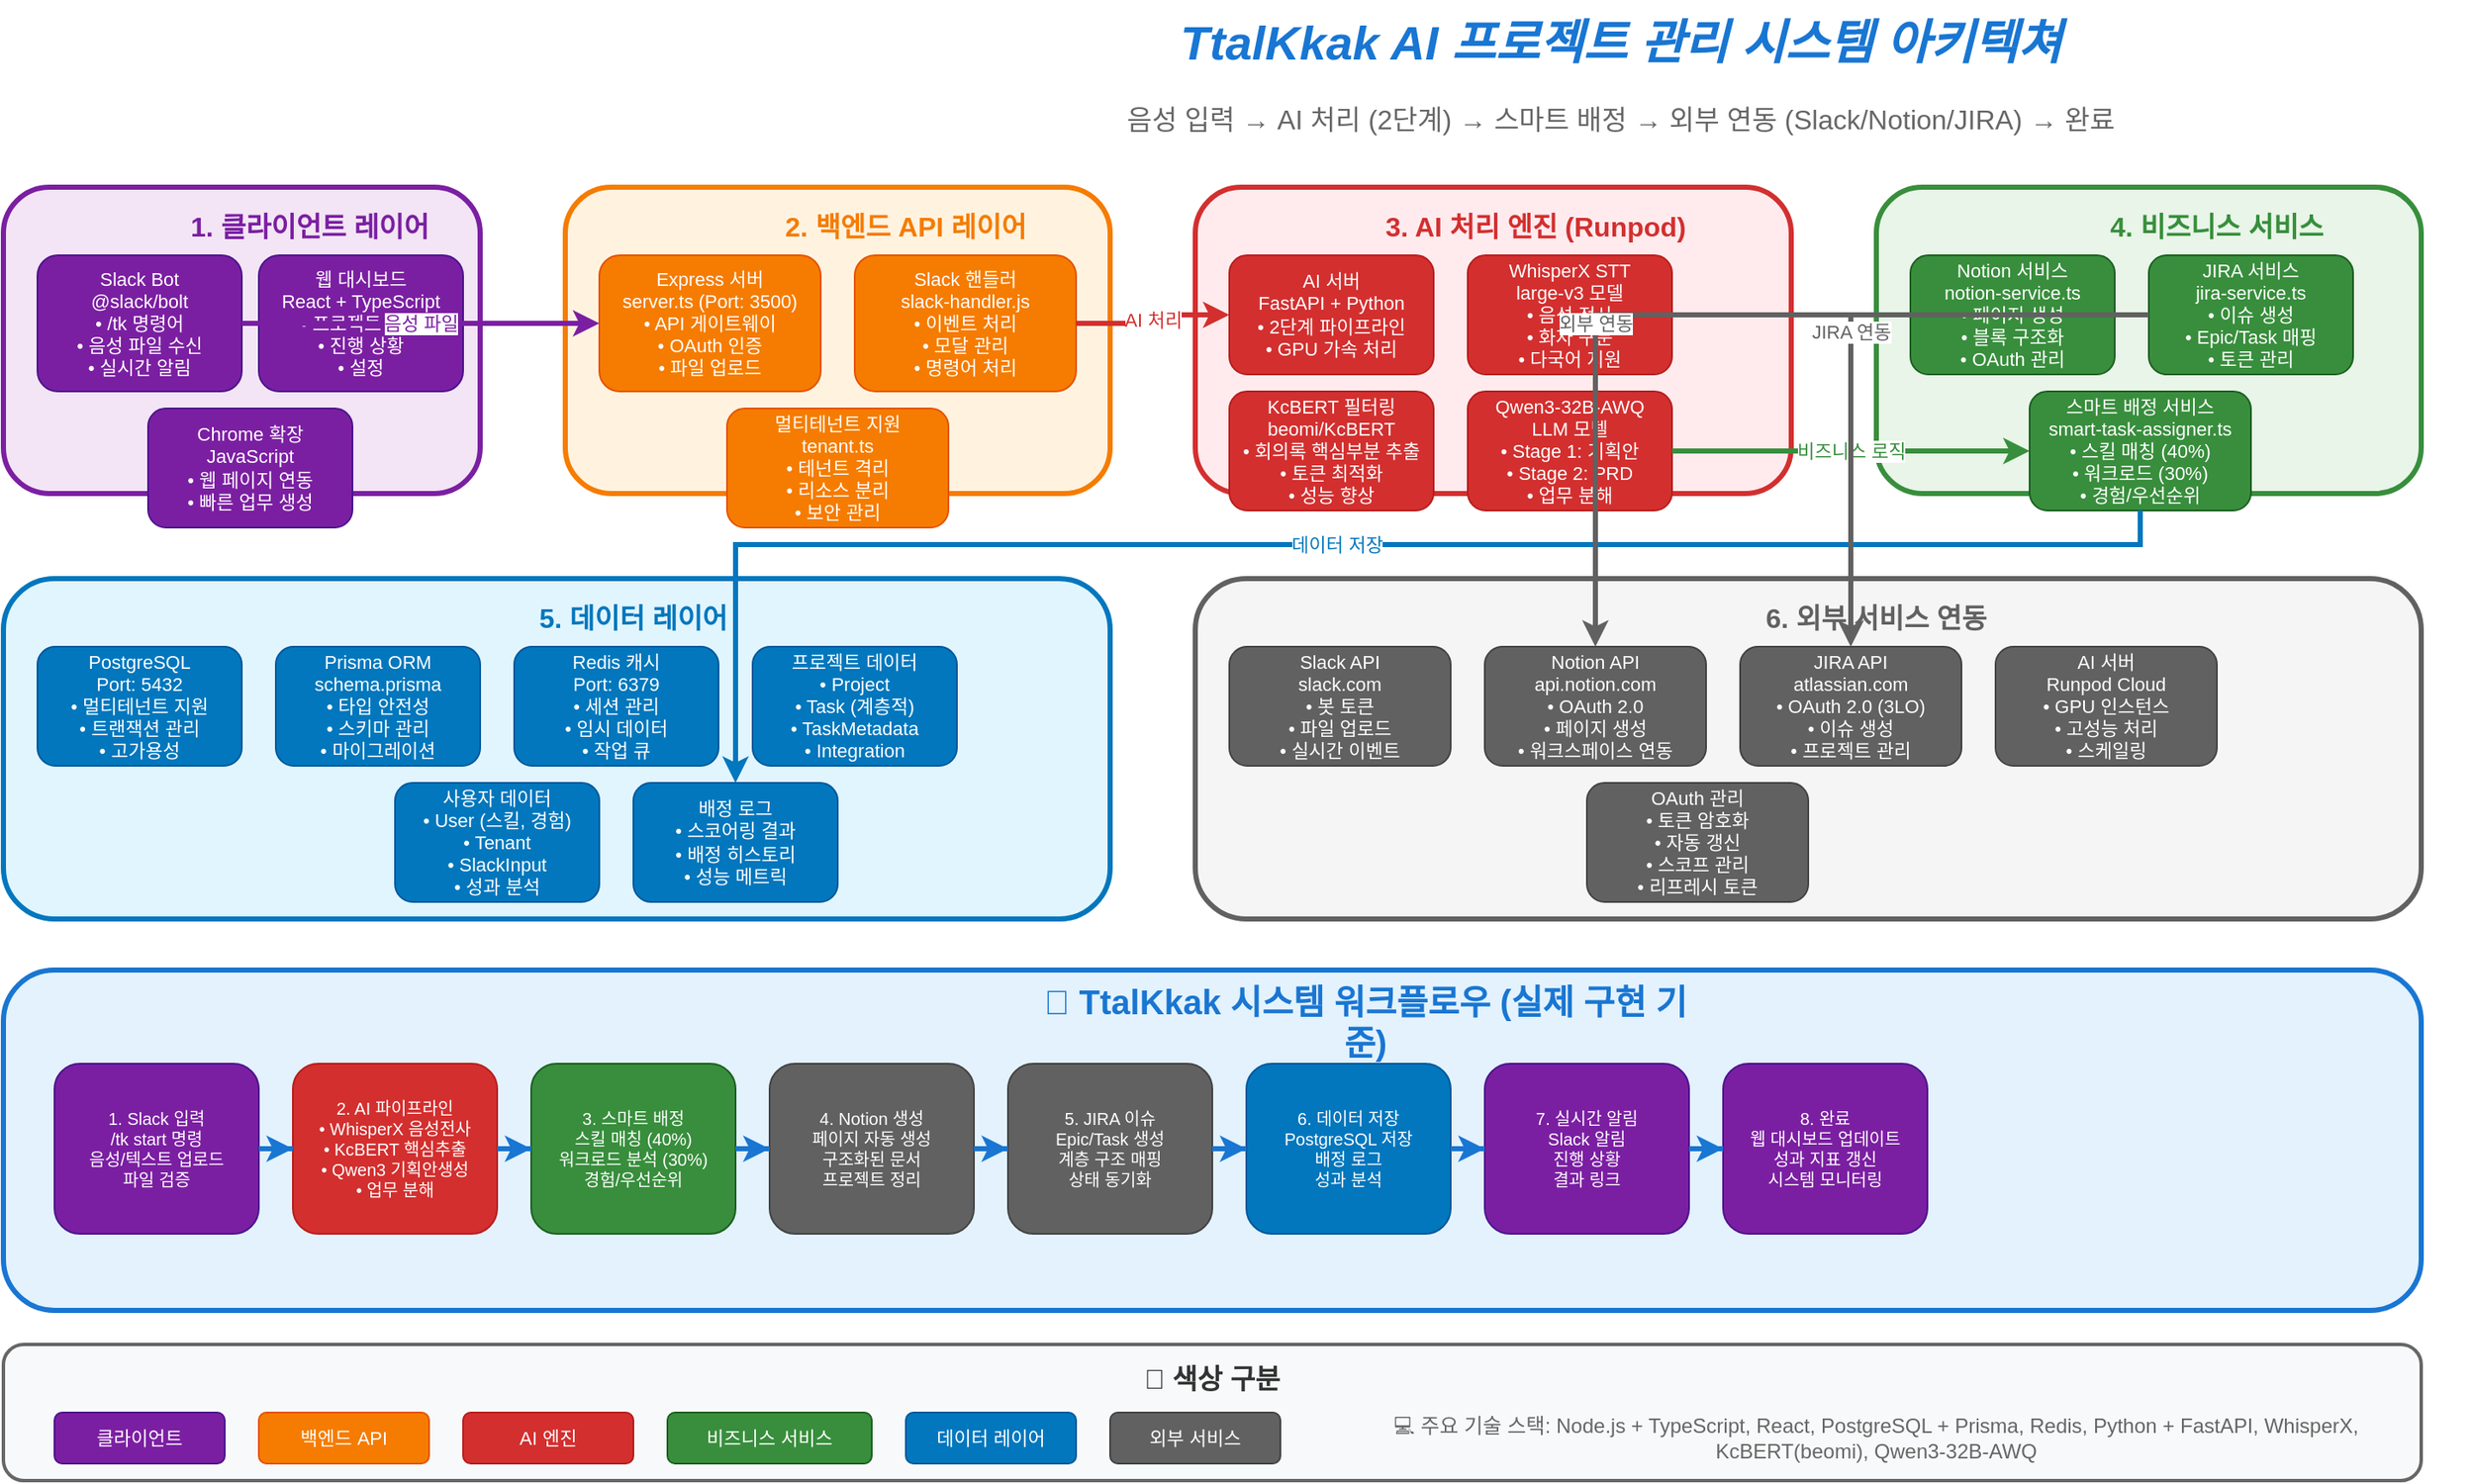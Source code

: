 <mxfile>
    <diagram name="TtalKkak 완전 시스템 아키텍쳐" id="ttalkkak-complete-system">
        <mxGraphModel dx="1133" dy="988" grid="1" gridSize="10" guides="1" tooltips="1" connect="1" arrows="1" fold="1" page="1" pageScale="1" pageWidth="2000" pageHeight="1400" math="0" shadow="0">
            <root>
                <mxCell id="0"/>
                <mxCell id="1" parent="0"/>
                
                <!-- 제목 -->
                <mxCell id="title" value="TtalKkak AI 프로젝트 관리 시스템 아키텍쳐" style="text;html=1;strokeColor=none;fillColor=none;align=center;verticalAlign=middle;whiteSpace=wrap;rounded=0;fontSize=28;fontStyle=3;fontColor=#1976D2;" parent="1" vertex="1">
                    <mxGeometry x="500" y="10" width="1000" height="50" as="geometry"/>
                </mxCell>
                <mxCell id="subtitle" value="음성 입력 → AI 처리 (2단계) → 스마트 배정 → 외부 연동 (Slack/Notion/JIRA) → 완료" style="text;html=1;strokeColor=none;fillColor=none;align=center;verticalAlign=middle;whiteSpace=wrap;rounded=0;fontSize=16;fontColor=#666666;" parent="1" vertex="1">
                    <mxGeometry x="500" y="60" width="1000" height="40" as="geometry"/>
                </mxCell>
                
                <!-- 클라이언트 레이어 (보라색) -->
                <mxCell id="ui-layer" value="" style="rounded=1;whiteSpace=wrap;html=1;fillColor=#f3e5f5;strokeColor=#7b1fa2;strokeWidth=3;" parent="1" vertex="1">
                    <mxGeometry x="50" y="120" width="280" height="180" as="geometry"/>
                </mxCell>
                <mxCell id="ui-title" value="1. 클라이언트 레이어" style="text;html=1;strokeColor=none;fillColor=none;align=center;verticalAlign=middle;whiteSpace=wrap;rounded=0;fontSize=16;fontStyle=1;fontColor=#7b1fa2;" parent="1" vertex="1">
                    <mxGeometry x="130" y="130" width="200" height="25" as="geometry"/>
                </mxCell>
                <mxCell id="slack-bot" value="Slack Bot&#10;@slack/bolt&#10;• /tk 명령어&#10;• 음성 파일 수신&#10;• 실시간 알림" style="rounded=1;whiteSpace=wrap;html=1;fillColor=#7b1fa2;strokeColor=#4a148c;fontColor=white;fontSize=11;" parent="1" vertex="1">
                    <mxGeometry x="70" y="160" width="120" height="80" as="geometry"/>
                </mxCell>
                <mxCell id="web-dashboard" value="웹 대시보드&#10;React + TypeScript&#10;• 프로젝트 관리&#10;• 진행 상황&#10;• 설정" style="rounded=1;whiteSpace=wrap;html=1;fillColor=#7b1fa2;strokeColor=#4a148c;fontColor=white;fontSize=11;" parent="1" vertex="1">
                    <mxGeometry x="200" y="160" width="120" height="80" as="geometry"/>
                </mxCell>
                <mxCell id="chrome-extension" value="Chrome 확장&#10;JavaScript&#10;• 웹 페이지 연동&#10;• 빠른 업무 생성" style="rounded=1;whiteSpace=wrap;html=1;fillColor=#7b1fa2;strokeColor=#4a148c;fontColor=white;fontSize=11;" vertex="1" parent="1">
                    <mxGeometry x="135" y="250" width="120" height="70" as="geometry"/>
                </mxCell>
                
                <!-- 백엔드 API 레이어 (주황색) -->
                <mxCell id="backend-layer" value="" style="rounded=1;whiteSpace=wrap;html=1;fillColor=#fff3e0;strokeColor=#f57c00;strokeWidth=3;" parent="1" vertex="1">
                    <mxGeometry x="380" y="120" width="320" height="180" as="geometry"/>
                </mxCell>
                <mxCell id="backend-title" value="2. 백엔드 API 레이어" style="text;html=1;strokeColor=none;fillColor=none;align=center;verticalAlign=middle;whiteSpace=wrap;rounded=0;fontSize=16;fontStyle=1;fontColor=#f57c00;" parent="1" vertex="1">
                    <mxGeometry x="480" y="130" width="200" height="25" as="geometry"/>
                </mxCell>
                <mxCell id="express-server" value="Express 서버&#10;server.ts (Port: 3500)&#10;• API 게이트웨이&#10;• OAuth 인증&#10;• 파일 업로드" style="rounded=1;whiteSpace=wrap;html=1;fillColor=#f57c00;strokeColor=#e65100;fontColor=white;fontSize=11;" parent="1" vertex="1">
                    <mxGeometry x="400" y="160" width="130" height="80" as="geometry"/>
                </mxCell>
                <mxCell id="slack-handler" value="Slack 핸들러&#10;slack-handler.js&#10;• 이벤트 처리&#10;• 모달 관리&#10;• 명령어 처리" style="rounded=1;whiteSpace=wrap;html=1;fillColor=#f57c00;strokeColor=#e65100;fontColor=white;fontSize=11;" vertex="1" parent="1">
                    <mxGeometry x="550" y="160" width="130" height="80" as="geometry"/>
                </mxCell>
                <mxCell id="tenant-middleware" value="멀티테넌트 지원&#10;tenant.ts&#10;• 테넌트 격리&#10;• 리소스 분리&#10;• 보안 관리" style="rounded=1;whiteSpace=wrap;html=1;fillColor=#f57c00;strokeColor=#e65100;fontColor=white;fontSize=11;" vertex="1" parent="1">
                    <mxGeometry x="475" y="250" width="130" height="70" as="geometry"/>
                </mxCell>
                
                <!-- AI 처리 엔진 (빨간색) -->
                <mxCell id="ai-layer" value="" style="rounded=1;whiteSpace=wrap;html=1;fillColor=#ffebee;strokeColor=#d32f2f;strokeWidth=3;" vertex="1" parent="1">
                    <mxGeometry x="750" y="120" width="350" height="180" as="geometry"/>
                </mxCell>
                <mxCell id="ai-title" value="3. AI 처리 엔진 (Runpod)" style="text;html=1;strokeColor=none;fillColor=none;align=center;verticalAlign=middle;whiteSpace=wrap;rounded=0;fontSize=16;fontStyle=1;fontColor=#d32f2f;" vertex="1" parent="1">
                    <mxGeometry x="850" y="130" width="200" height="25" as="geometry"/>
                </mxCell>
                <mxCell id="ai-server" value="AI 서버&#10;FastAPI + Python&#10;• 2단계 파이프라인&#10;• GPU 가속 처리" style="rounded=1;whiteSpace=wrap;html=1;fillColor=#d32f2f;strokeColor=#b71c1c;fontColor=white;fontSize=11;" vertex="1" parent="1">
                    <mxGeometry x="770" y="160" width="120" height="70" as="geometry"/>
                </mxCell>
                <mxCell id="whisper-stt" value="WhisperX STT&#10;large-v3 모델&#10;• 음성 전사&#10;• 화자 구분&#10;• 다국어 지원" style="rounded=1;whiteSpace=wrap;html=1;fillColor=#d32f2f;strokeColor=#b71c1c;fontColor=white;fontSize=11;" vertex="1" parent="1">
                    <mxGeometry x="910" y="160" width="120" height="70" as="geometry"/>
                </mxCell>
                <mxCell id="kcbert-filter" value="KcBERT 필터링&#10;beomi/KcBERT&#10;• 회의록 핵심부분 추출&#10;• 토큰 최적화&#10;• 성능 향상" style="rounded=1;whiteSpace=wrap;html=1;fillColor=#d32f2f;strokeColor=#b71c1c;fontColor=white;fontSize=11;" vertex="1" parent="1">
                    <mxGeometry x="770" y="240" width="120" height="70" as="geometry"/>
                </mxCell>
                <mxCell id="qwen3-llm" value="Qwen3-32B-AWQ&#10;LLM 모델&#10;• Stage 1: 기획안&#10;• Stage 2: PRD&#10;• 업무 분해" style="rounded=1;whiteSpace=wrap;html=1;fillColor=#d32f2f;strokeColor=#b71c1c;fontColor=white;fontSize=11;" vertex="1" parent="1">
                    <mxGeometry x="910" y="240" width="120" height="70" as="geometry"/>
                </mxCell>
                
                <!-- 비즈니스 서비스 레이어 (초록색) -->
                <mxCell id="smart-layer" value="" style="rounded=1;whiteSpace=wrap;html=1;fillColor=#e8f5e8;strokeColor=#388e3c;strokeWidth=3;" vertex="1" parent="1">
                    <mxGeometry x="1150" y="120" width="320" height="180" as="geometry"/>
                </mxCell>
                <mxCell id="smart-title" value="4. 비즈니스 서비스" style="text;html=1;strokeColor=none;fillColor=none;align=center;verticalAlign=middle;whiteSpace=wrap;rounded=0;fontSize=16;fontStyle=1;fontColor=#388e3c;" vertex="1" parent="1">
                    <mxGeometry x="1250" y="130" width="200" height="25" as="geometry"/>
                </mxCell>
                <mxCell id="notion-service" value="Notion 서비스&#10;notion-service.ts&#10;• 페이지 생성&#10;• 블록 구조화&#10;• OAuth 관리" style="rounded=1;whiteSpace=wrap;html=1;fillColor=#388e3c;strokeColor=#1b5e20;fontColor=white;fontSize=11;" vertex="1" parent="1">
                    <mxGeometry x="1170" y="160" width="120" height="70" as="geometry"/>
                </mxCell>
                <mxCell id="jira-service" value="JIRA 서비스&#10;jira-service.ts&#10;• 이슈 생성&#10;• Epic/Task 매핑&#10;• 토큰 관리" style="rounded=1;whiteSpace=wrap;html=1;fillColor=#388e3c;strokeColor=#1b5e20;fontColor=white;fontSize=11;" vertex="1" parent="1">
                    <mxGeometry x="1310" y="160" width="120" height="70" as="geometry"/>
                </mxCell>
                <mxCell id="task-assigner" value="스마트 배정 서비스&#10;smart-task-assigner.ts&#10;• 스킬 매칭 (40%)&#10;• 워크로드 (30%)&#10;• 경험/우선순위" style="rounded=1;whiteSpace=wrap;html=1;fillColor=#388e3c;strokeColor=#1b5e20;fontColor=white;fontSize=11;" vertex="1" parent="1">
                    <mxGeometry x="1240" y="240" width="130" height="70" as="geometry"/>
                </mxCell>
                
                <!-- 데이터 레이어 (파란색) -->
                <mxCell id="db-layer" value="" style="rounded=1;whiteSpace=wrap;html=1;fillColor=#e1f5fe;strokeColor=#0277bd;strokeWidth=3;" vertex="1" parent="1">
                    <mxGeometry x="50" y="350" width="650" height="200" as="geometry"/>
                </mxCell>
                <mxCell id="db-title" value="5. 데이터 레이어" style="text;html=1;strokeColor=none;fillColor=none;align=center;verticalAlign=middle;whiteSpace=wrap;rounded=0;fontSize=16;fontStyle=1;fontColor=#0277bd;" vertex="1" parent="1">
                    <mxGeometry x="320" y="360" width="200" height="25" as="geometry"/>
                </mxCell>
                <mxCell id="postgresql" value="PostgreSQL&#10;Port: 5432&#10;• 멀티테넌트 지원&#10;• 트랜잭션 관리&#10;• 고가용성" style="rounded=1;whiteSpace=wrap;html=1;fillColor=#0277bd;strokeColor=#01579b;fontColor=white;fontSize=11;" vertex="1" parent="1">
                    <mxGeometry x="70" y="390" width="120" height="70" as="geometry"/>
                </mxCell>
                <mxCell id="prisma-orm" value="Prisma ORM&#10;schema.prisma&#10;• 타입 안전성&#10;• 스키마 관리&#10;• 마이그레이션" style="rounded=1;whiteSpace=wrap;html=1;fillColor=#0277bd;strokeColor=#01579b;fontColor=white;fontSize=11;" vertex="1" parent="1">
                    <mxGeometry x="210" y="390" width="120" height="70" as="geometry"/>
                </mxCell>
                <mxCell id="redis-cache" value="Redis 캐시&#10;Port: 6379&#10;• 세션 관리&#10;• 임시 데이터&#10;• 작업 큐" style="rounded=1;whiteSpace=wrap;html=1;fillColor=#0277bd;strokeColor=#01579b;fontColor=white;fontSize=11;" vertex="1" parent="1">
                    <mxGeometry x="350" y="390" width="120" height="70" as="geometry"/>
                </mxCell>
                <mxCell id="project-data" value="프로젝트 데이터&#10;• Project&#10;• Task (계층적)&#10;• TaskMetadata&#10;• Integration" style="rounded=1;whiteSpace=wrap;html=1;fillColor=#0277bd;strokeColor=#01579b;fontColor=white;fontSize=11;" vertex="1" parent="1">
                    <mxGeometry x="490" y="390" width="120" height="70" as="geometry"/>
                </mxCell>
                <mxCell id="user-data" value="사용자 데이터&#10;• User (스킬, 경험)&#10;• Tenant&#10;• SlackInput&#10;• 성과 분석" style="rounded=1;whiteSpace=wrap;html=1;fillColor=#0277bd;strokeColor=#01579b;fontColor=white;fontSize=11;" vertex="1" parent="1">
                    <mxGeometry x="280" y="470" width="120" height="70" as="geometry"/>
                </mxCell>
                <mxCell id="assignment-logs" value="배정 로그&#10;• 스코어링 결과&#10;• 배정 히스토리&#10;• 성능 메트릭" style="rounded=1;whiteSpace=wrap;html=1;fillColor=#0277bd;strokeColor=#01579b;fontColor=white;fontSize=11;" vertex="1" parent="1">
                    <mxGeometry x="420" y="470" width="120" height="70" as="geometry"/>
                </mxCell>
                
                <!-- 외부 연동 레이어 (회색) -->
                <mxCell id="external-layer" value="" style="rounded=1;whiteSpace=wrap;html=1;fillColor=#f5f5f5;strokeColor=#616161;strokeWidth=3;" vertex="1" parent="1">
                    <mxGeometry x="750" y="350" width="720" height="200" as="geometry"/>
                </mxCell>
                <mxCell id="external-title" value="6. 외부 서비스 연동" style="text;html=1;strokeColor=none;fillColor=none;align=center;verticalAlign=middle;whiteSpace=wrap;rounded=0;fontSize=16;fontStyle=1;fontColor=#616161;" vertex="1" parent="1">
                    <mxGeometry x="1050" y="360" width="200" height="25" as="geometry"/>
                </mxCell>
                <mxCell id="slack-api" value="Slack API&#10;slack.com&#10;• 봇 토큰&#10;• 파일 업로드&#10;• 실시간 이벤트" style="rounded=1;whiteSpace=wrap;html=1;fillColor=#616161;strokeColor=#424242;fontColor=white;fontSize=11;" vertex="1" parent="1">
                    <mxGeometry x="770" y="390" width="130" height="70" as="geometry"/>
                </mxCell>
                <mxCell id="notion-api" value="Notion API&#10;api.notion.com&#10;• OAuth 2.0&#10;• 페이지 생성&#10;• 워크스페이스 연동" style="rounded=1;whiteSpace=wrap;html=1;fillColor=#616161;strokeColor=#424242;fontColor=white;fontSize=11;" vertex="1" parent="1">
                    <mxGeometry x="920" y="390" width="130" height="70" as="geometry"/>
                </mxCell>
                <mxCell id="jira-api" value="JIRA API&#10;atlassian.com&#10;• OAuth 2.0 (3LO)&#10;• 이슈 생성&#10;• 프로젝트 관리" style="rounded=1;whiteSpace=wrap;html=1;fillColor=#616161;strokeColor=#424242;fontColor=white;fontSize=11;" vertex="1" parent="1">
                    <mxGeometry x="1070" y="390" width="130" height="70" as="geometry"/>
                </mxCell>
                <mxCell id="ai-server-external" value="AI 서버&#10;Runpod Cloud&#10;• GPU 인스턴스&#10;• 고성능 처리&#10;• 스케일링" style="rounded=1;whiteSpace=wrap;html=1;fillColor=#616161;strokeColor=#424242;fontColor=white;fontSize=11;" vertex="1" parent="1">
                    <mxGeometry x="1220" y="390" width="130" height="70" as="geometry"/>
                </mxCell>
                <mxCell id="oauth-manager" value="OAuth 관리&#10;• 토큰 암호화&#10;• 자동 갱신&#10;• 스코프 관리&#10;• 리프레시 토큰" style="rounded=1;whiteSpace=wrap;html=1;fillColor=#616161;strokeColor=#424242;fontColor=white;fontSize=11;" vertex="1" parent="1">
                    <mxGeometry x="980" y="470" width="130" height="70" as="geometry"/>
                </mxCell>
                
                <!-- 데이터 흐름 화살표 -->
                <mxCell id="flow1" value="음성 파일" style="edgeStyle=orthogonalEdgeStyle;rounded=0;orthogonalLoop=1;jettySize=auto;html=1;strokeWidth=3;strokeColor=#7b1fa2;fontColor=#7b1fa2;" edge="1" parent="1" source="slack-bot" target="express-server">
                    <mxGeometry relative="1" as="geometry"/>
                </mxCell>
                <mxCell id="flow2" value="AI 처리" style="edgeStyle=orthogonalEdgeStyle;rounded=0;orthogonalLoop=1;jettySize=auto;html=1;strokeWidth=3;strokeColor=#d32f2f;fontColor=#d32f2f;" edge="1" parent="1" source="slack-handler" target="ai-server">
                    <mxGeometry relative="1" as="geometry"/>
                </mxCell>
                <mxCell id="flow3" value="비즈니스 로직" style="edgeStyle=orthogonalEdgeStyle;rounded=0;orthogonalLoop=1;jettySize=auto;html=1;strokeWidth=3;strokeColor=#388e3c;fontColor=#388e3c;" edge="1" parent="1" source="qwen3-llm" target="task-assigner">
                    <mxGeometry relative="1" as="geometry"/>
                </mxCell>
                <mxCell id="flow4" value="데이터 저장" style="edgeStyle=orthogonalEdgeStyle;rounded=0;orthogonalLoop=1;jettySize=auto;html=1;strokeWidth=3;strokeColor=#0277bd;fontColor=#0277bd;" edge="1" parent="1" source="task-assigner" target="assignment-logs">
                    <mxGeometry relative="1" as="geometry">
                        <Array as="points">
                            <mxPoint x="1305" y="330"/>
                            <mxPoint x="480" y="330"/>
                        </Array>
                    </mxGeometry>
                </mxCell>
                <mxCell id="flow5" value="외부 연동" style="edgeStyle=orthogonalEdgeStyle;rounded=0;orthogonalLoop=1;jettySize=auto;html=1;strokeWidth=3;strokeColor=#616161;fontColor=#616161;" edge="1" parent="1" source="notion-service" target="notion-api">
                    <mxGeometry relative="1" as="geometry"/>
                </mxCell>
                <mxCell id="flow6" value="JIRA 연동" style="edgeStyle=orthogonalEdgeStyle;rounded=0;orthogonalLoop=1;jettySize=auto;html=1;strokeWidth=3;strokeColor=#616161;fontColor=#616161;" edge="1" parent="1" source="jira-service" target="jira-api">
                    <mxGeometry relative="1" as="geometry"/>
                </mxCell>
                
                <!-- 워크플로우 섹션 -->
                <mxCell id="workflow-section" value="" style="rounded=1;whiteSpace=wrap;html=1;fillColor=#e3f2fd;strokeColor=#1976d2;strokeWidth=3;" vertex="1" parent="1">
                    <mxGeometry x="50" y="580" width="1420" height="200" as="geometry"/>
                </mxCell>
                <mxCell id="workflow-title" value="🚀 TtalKkak 시스템 워크플로우 (실제 구현 기준)" style="text;html=1;strokeColor=none;fillColor=none;align=center;verticalAlign=middle;whiteSpace=wrap;rounded=0;fontSize=20;fontStyle=1;fontColor=#1976d2;" vertex="1" parent="1">
                    <mxGeometry x="650" y="595" width="400" height="30" as="geometry"/>
                </mxCell>
                
                <!-- 워크플로우 단계들 -->
                <mxCell id="step1" value="1. Slack 입력&#10;/tk start 명령&#10;음성/텍스트 업로드&#10;파일 검증" style="rounded=1;whiteSpace=wrap;html=1;fillColor=#7b1fa2;strokeColor=#4a148c;fontColor=white;fontSize=10;" vertex="1" parent="1">
                    <mxGeometry x="80" y="635" width="120" height="100" as="geometry"/>
                </mxCell>
                <mxCell id="step2" value="2. AI 파이프라인&#10;• WhisperX 음성전사&#10;• KcBERT 핵심추출&#10;• Qwen3 기획안생성&#10;• 업무 분해" style="rounded=1;whiteSpace=wrap;html=1;fillColor=#d32f2f;strokeColor=#b71c1c;fontColor=white;fontSize=10;" vertex="1" parent="1">
                    <mxGeometry x="220" y="635" width="120" height="100" as="geometry"/>
                </mxCell>
                <mxCell id="step3" value="3. 스마트 배정&#10;스킬 매칭 (40%)&#10;워크로드 분석 (30%)&#10;경험/우선순위" style="rounded=1;whiteSpace=wrap;html=1;fillColor=#388e3c;strokeColor=#1b5e20;fontColor=white;fontSize=10;" vertex="1" parent="1">
                    <mxGeometry x="360" y="635" width="120" height="100" as="geometry"/>
                </mxCell>
                <mxCell id="step4" value="4. Notion 생성&#10;페이지 자동 생성&#10;구조화된 문서&#10;프로젝트 정리" style="rounded=1;whiteSpace=wrap;html=1;fillColor=#616161;strokeColor=#424242;fontColor=white;fontSize=10;" vertex="1" parent="1">
                    <mxGeometry x="500" y="635" width="120" height="100" as="geometry"/>
                </mxCell>
                <mxCell id="step5" value="5. JIRA 이슈&#10;Epic/Task 생성&#10;계층 구조 매핑&#10;상태 동기화" style="rounded=1;whiteSpace=wrap;html=1;fillColor=#616161;strokeColor=#424242;fontColor=white;fontSize=10;" vertex="1" parent="1">
                    <mxGeometry x="640" y="635" width="120" height="100" as="geometry"/>
                </mxCell>
                <mxCell id="step6" value="6. 데이터 저장&#10;PostgreSQL 저장&#10;배정 로그&#10;성과 분석" style="rounded=1;whiteSpace=wrap;html=1;fillColor=#0277bd;strokeColor=#01579b;fontColor=white;fontSize=10;" vertex="1" parent="1">
                    <mxGeometry x="780" y="635" width="120" height="100" as="geometry"/>
                </mxCell>
                <mxCell id="step7" value="7. 실시간 알림&#10;Slack 알림&#10;진행 상황&#10;결과 링크" style="rounded=1;whiteSpace=wrap;html=1;fillColor=#7b1fa2;strokeColor=#4a148c;fontColor=white;fontSize=10;" vertex="1" parent="1">
                    <mxGeometry x="920" y="635" width="120" height="100" as="geometry"/>
                </mxCell>
                <mxCell id="step8" value="8. 완료&#10;웹 대시보드 업데이트&#10;성과 지표 갱신&#10;시스템 모니터링" style="rounded=1;whiteSpace=wrap;html=1;fillColor=#7b1fa2;strokeColor=#4a148c;fontColor=white;fontSize=10;" vertex="1" parent="1">
                    <mxGeometry x="1060" y="635" width="120" height="100" as="geometry"/>
                </mxCell>
                
                <!-- 워크플로우 화살표 -->
                <mxCell id="arrow1" value="" style="edgeStyle=orthogonalEdgeStyle;rounded=0;orthogonalLoop=1;jettySize=auto;html=1;strokeWidth=3;strokeColor=#1976d2;" edge="1" parent="1" source="step1" target="step2">
                    <mxGeometry relative="1" as="geometry"/>
                </mxCell>
                <mxCell id="arrow2" value="" style="edgeStyle=orthogonalEdgeStyle;rounded=0;orthogonalLoop=1;jettySize=auto;html=1;strokeWidth=3;strokeColor=#1976d2;" edge="1" parent="1" source="step2" target="step3">
                    <mxGeometry relative="1" as="geometry"/>
                </mxCell>
                <mxCell id="arrow3" value="" style="edgeStyle=orthogonalEdgeStyle;rounded=0;orthogonalLoop=1;jettySize=auto;html=1;strokeWidth=3;strokeColor=#1976d2;" edge="1" parent="1" source="step3" target="step4">
                    <mxGeometry relative="1" as="geometry"/>
                </mxCell>
                <mxCell id="arrow4" value="" style="edgeStyle=orthogonalEdgeStyle;rounded=0;orthogonalLoop=1;jettySize=auto;html=1;strokeWidth=3;strokeColor=#1976d2;" edge="1" parent="1" source="step4" target="step5">
                    <mxGeometry relative="1" as="geometry"/>
                </mxCell>
                <mxCell id="arrow5" value="" style="edgeStyle=orthogonalEdgeStyle;rounded=0;orthogonalLoop=1;jettySize=auto;html=1;strokeWidth=3;strokeColor=#1976d2;" edge="1" parent="1" source="step5" target="step6">
                    <mxGeometry relative="1" as="geometry"/>
                </mxCell>
                <mxCell id="arrow6" value="" style="edgeStyle=orthogonalEdgeStyle;rounded=0;orthogonalLoop=1;jettySize=auto;html=1;strokeWidth=3;strokeColor=#1976d2;" edge="1" parent="1" source="step6" target="step7">
                    <mxGeometry relative="1" as="geometry"/>
                </mxCell>
                <mxCell id="arrow7" value="" style="edgeStyle=orthogonalEdgeStyle;rounded=0;orthogonalLoop=1;jettySize=auto;html=1;strokeWidth=3;strokeColor=#1976d2;" edge="1" parent="1" source="step7" target="step8">
                    <mxGeometry relative="1" as="geometry"/>
                </mxCell>
                
                <!-- 범례 섹션 -->
                <mxCell id="legend-section" value="" style="rounded=1;whiteSpace=wrap;html=1;fillColor=#f8f9fa;strokeColor=#666666;strokeWidth=2;" vertex="1" parent="1">
                    <mxGeometry x="50" y="800" width="1420" height="80" as="geometry"/>
                </mxCell>
                <mxCell id="legend-title" value="🎨 색상 구분" style="text;html=1;strokeColor=none;fillColor=none;align=center;verticalAlign=middle;whiteSpace=wrap;rounded=0;fontSize=16;fontStyle=1;fontColor=#333333;" vertex="1" parent="1">
                    <mxGeometry x="700" y="810" width="120" height="20" as="geometry"/>
                </mxCell>
                
                <!-- 범례 색상 박스들 -->
                <mxCell id="legend-client" value="클라이언트" style="rounded=1;whiteSpace=wrap;html=1;fillColor=#7b1fa2;strokeColor=#4a148c;fontColor=white;fontSize=11;" vertex="1" parent="1">
                    <mxGeometry x="80" y="840" width="100" height="30" as="geometry"/>
                </mxCell>
                <mxCell id="legend-backend" value="백엔드 API" style="rounded=1;whiteSpace=wrap;html=1;fillColor=#f57c00;strokeColor=#e65100;fontColor=white;fontSize=11;" vertex="1" parent="1">
                    <mxGeometry x="200" y="840" width="100" height="30" as="geometry"/>
                </mxCell>
                <mxCell id="legend-ai" value="AI 엔진" style="rounded=1;whiteSpace=wrap;html=1;fillColor=#d32f2f;strokeColor=#b71c1c;fontColor=white;fontSize=11;" vertex="1" parent="1">
                    <mxGeometry x="320" y="840" width="100" height="30" as="geometry"/>
                </mxCell>
                <mxCell id="legend-business" value="비즈니스 서비스" style="rounded=1;whiteSpace=wrap;html=1;fillColor=#388e3c;strokeColor=#1b5e20;fontColor=white;fontSize=11;" vertex="1" parent="1">
                    <mxGeometry x="440" y="840" width="120" height="30" as="geometry"/>
                </mxCell>
                <mxCell id="legend-data" value="데이터 레이어" style="rounded=1;whiteSpace=wrap;html=1;fillColor=#0277bd;strokeColor=#01579b;fontColor=white;fontSize=11;" vertex="1" parent="1">
                    <mxGeometry x="580" y="840" width="100" height="30" as="geometry"/>
                </mxCell>
                <mxCell id="legend-external" value="외부 서비스" style="rounded=1;whiteSpace=wrap;html=1;fillColor=#616161;strokeColor=#424242;fontColor=white;fontSize=11;" vertex="1" parent="1">
                    <mxGeometry x="700" y="840" width="100" height="30" as="geometry"/>
                </mxCell>
                
                <!-- 기술 스택 정보 -->
                <mxCell id="tech-info" value="💻 주요 기술 스택: Node.js + TypeScript, React, PostgreSQL + Prisma, Redis, Python + FastAPI, WhisperX, KcBERT(beomi), Qwen3-32B-AWQ" style="text;html=1;strokeColor=none;fillColor=none;align=center;verticalAlign=middle;whiteSpace=wrap;rounded=0;fontSize=12;fontColor=#666666;" vertex="1" parent="1">
                    <mxGeometry x="850" y="845" width="600" height="20" as="geometry"/>
                </mxCell>
                
            </root>
        </mxGraphModel>
    </diagram>
</mxfile>